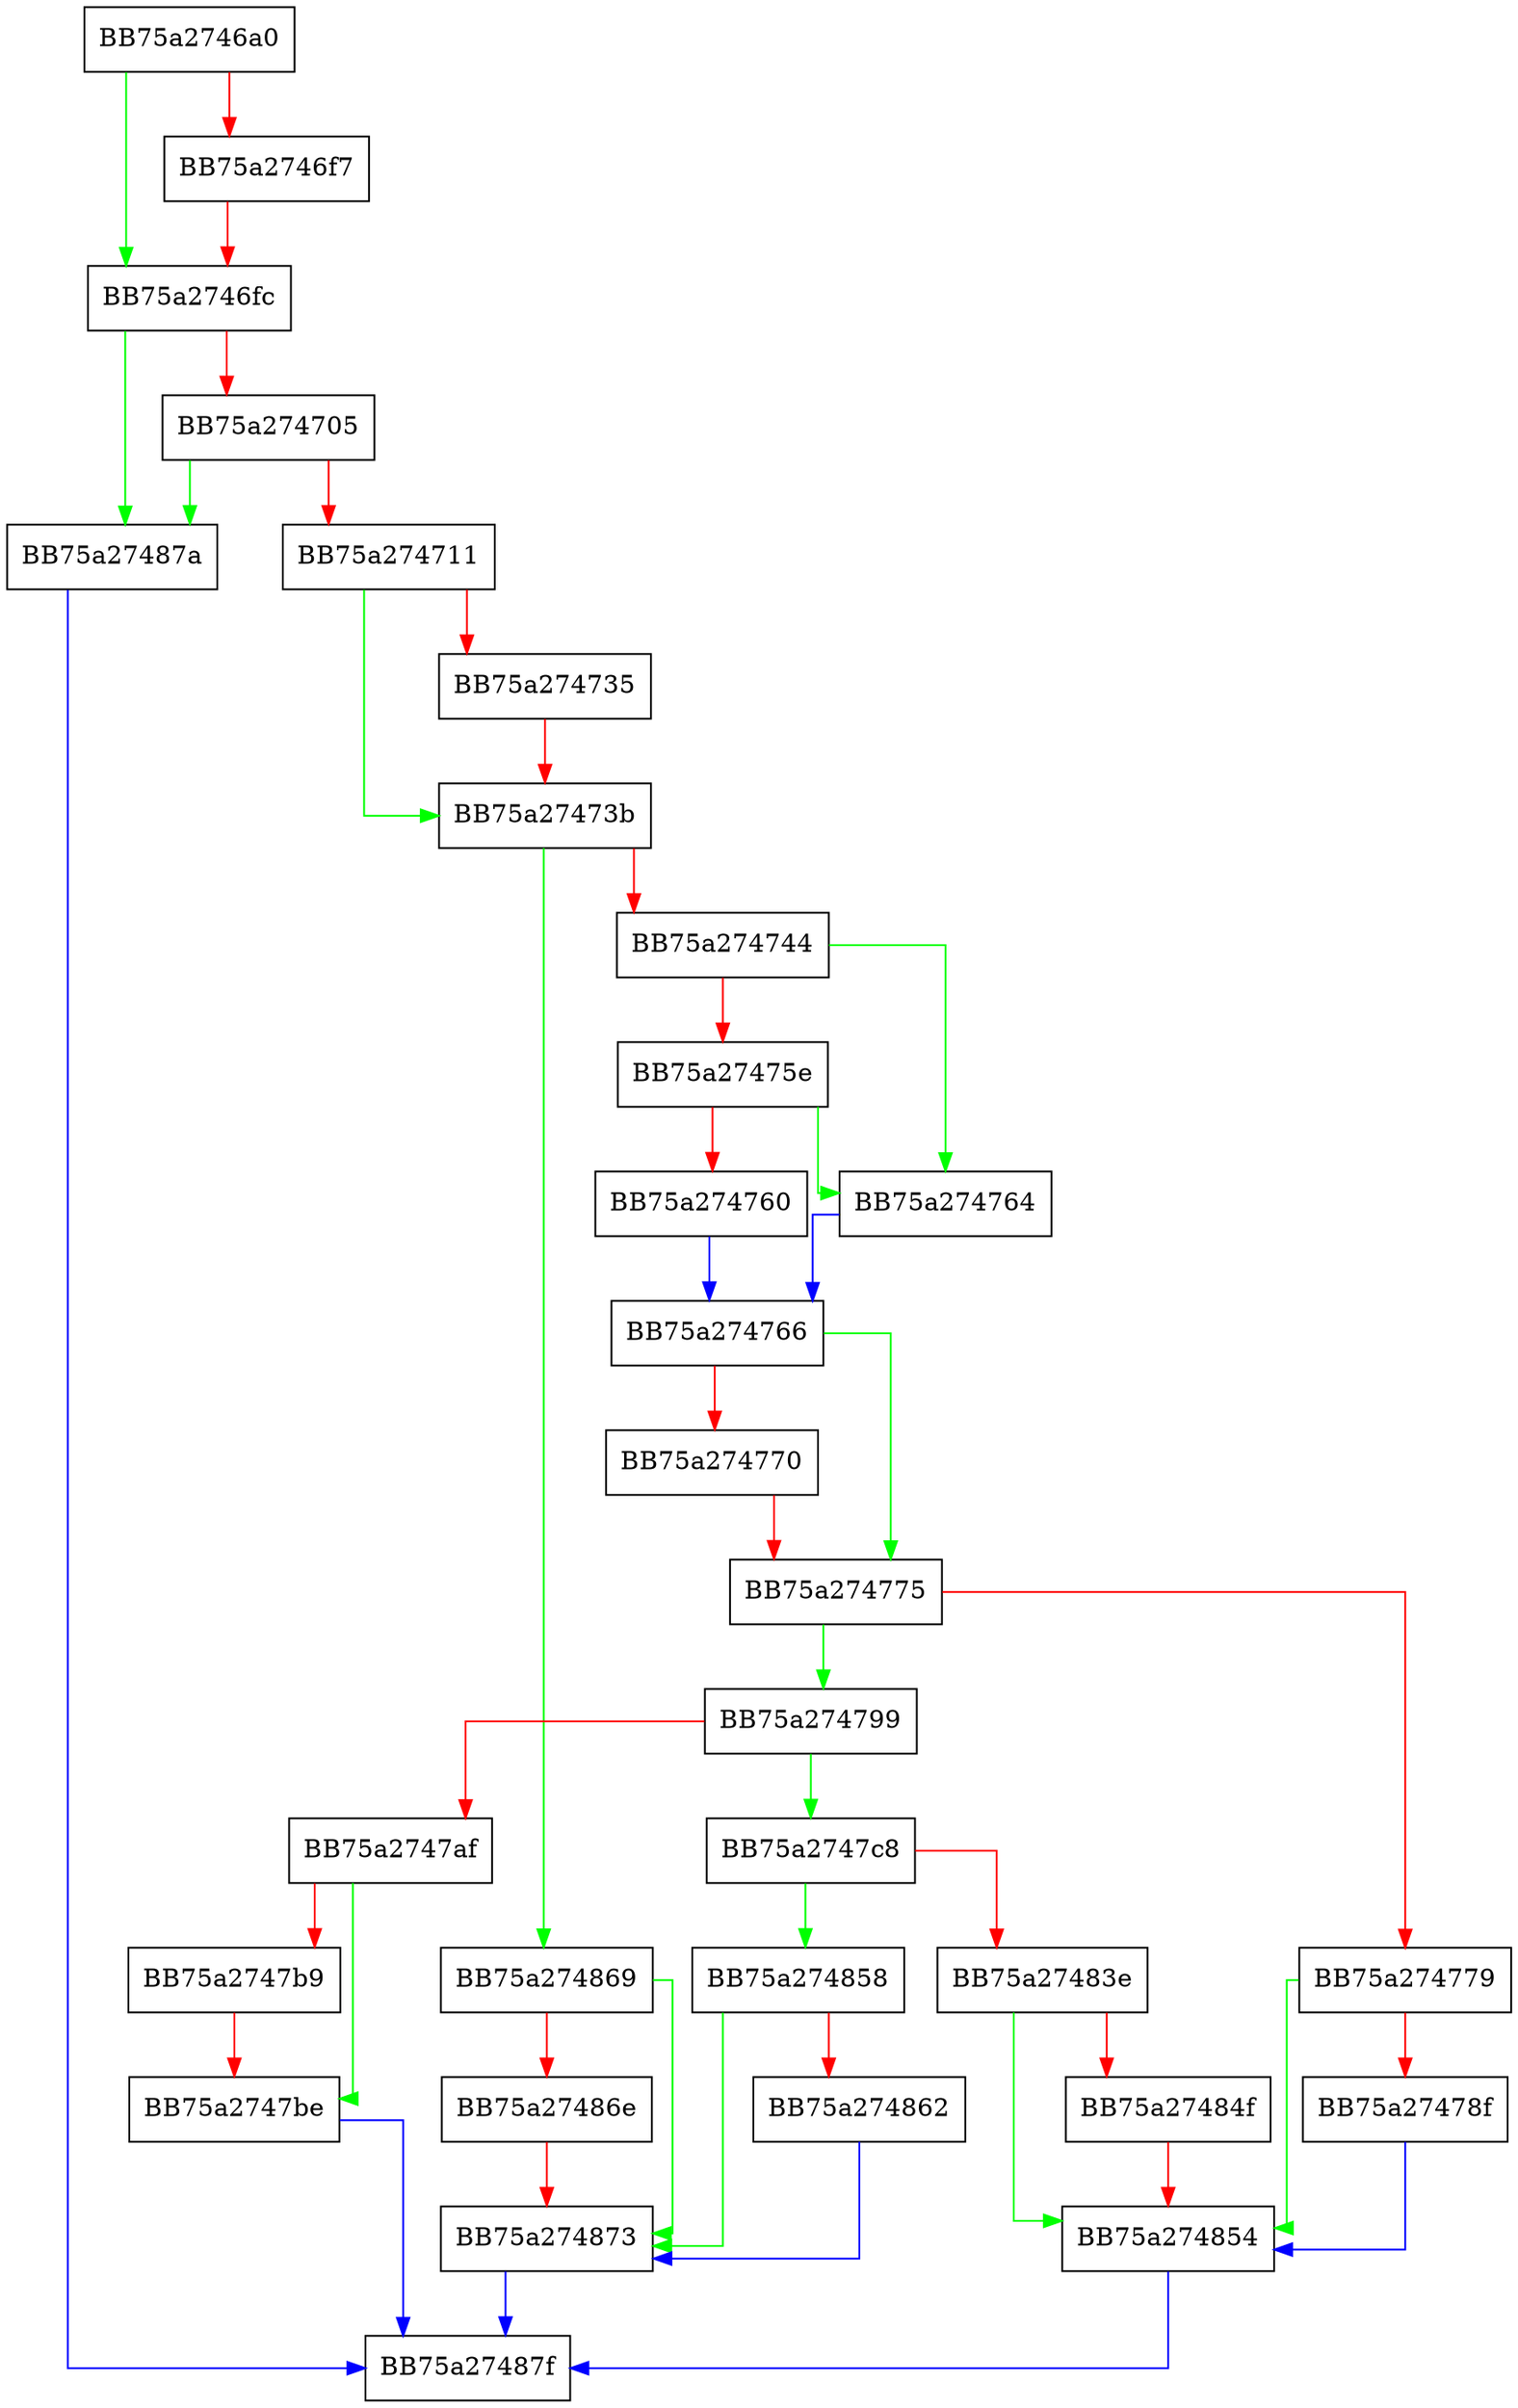 digraph AddUnpackedObject {
  node [shape="box"];
  graph [splines=ortho];
  BB75a2746a0 -> BB75a2746fc [color="green"];
  BB75a2746a0 -> BB75a2746f7 [color="red"];
  BB75a2746f7 -> BB75a2746fc [color="red"];
  BB75a2746fc -> BB75a27487a [color="green"];
  BB75a2746fc -> BB75a274705 [color="red"];
  BB75a274705 -> BB75a27487a [color="green"];
  BB75a274705 -> BB75a274711 [color="red"];
  BB75a274711 -> BB75a27473b [color="green"];
  BB75a274711 -> BB75a274735 [color="red"];
  BB75a274735 -> BB75a27473b [color="red"];
  BB75a27473b -> BB75a274869 [color="green"];
  BB75a27473b -> BB75a274744 [color="red"];
  BB75a274744 -> BB75a274764 [color="green"];
  BB75a274744 -> BB75a27475e [color="red"];
  BB75a27475e -> BB75a274764 [color="green"];
  BB75a27475e -> BB75a274760 [color="red"];
  BB75a274760 -> BB75a274766 [color="blue"];
  BB75a274764 -> BB75a274766 [color="blue"];
  BB75a274766 -> BB75a274775 [color="green"];
  BB75a274766 -> BB75a274770 [color="red"];
  BB75a274770 -> BB75a274775 [color="red"];
  BB75a274775 -> BB75a274799 [color="green"];
  BB75a274775 -> BB75a274779 [color="red"];
  BB75a274779 -> BB75a274854 [color="green"];
  BB75a274779 -> BB75a27478f [color="red"];
  BB75a27478f -> BB75a274854 [color="blue"];
  BB75a274799 -> BB75a2747c8 [color="green"];
  BB75a274799 -> BB75a2747af [color="red"];
  BB75a2747af -> BB75a2747be [color="green"];
  BB75a2747af -> BB75a2747b9 [color="red"];
  BB75a2747b9 -> BB75a2747be [color="red"];
  BB75a2747be -> BB75a27487f [color="blue"];
  BB75a2747c8 -> BB75a274858 [color="green"];
  BB75a2747c8 -> BB75a27483e [color="red"];
  BB75a27483e -> BB75a274854 [color="green"];
  BB75a27483e -> BB75a27484f [color="red"];
  BB75a27484f -> BB75a274854 [color="red"];
  BB75a274854 -> BB75a27487f [color="blue"];
  BB75a274858 -> BB75a274873 [color="green"];
  BB75a274858 -> BB75a274862 [color="red"];
  BB75a274862 -> BB75a274873 [color="blue"];
  BB75a274869 -> BB75a274873 [color="green"];
  BB75a274869 -> BB75a27486e [color="red"];
  BB75a27486e -> BB75a274873 [color="red"];
  BB75a274873 -> BB75a27487f [color="blue"];
  BB75a27487a -> BB75a27487f [color="blue"];
}